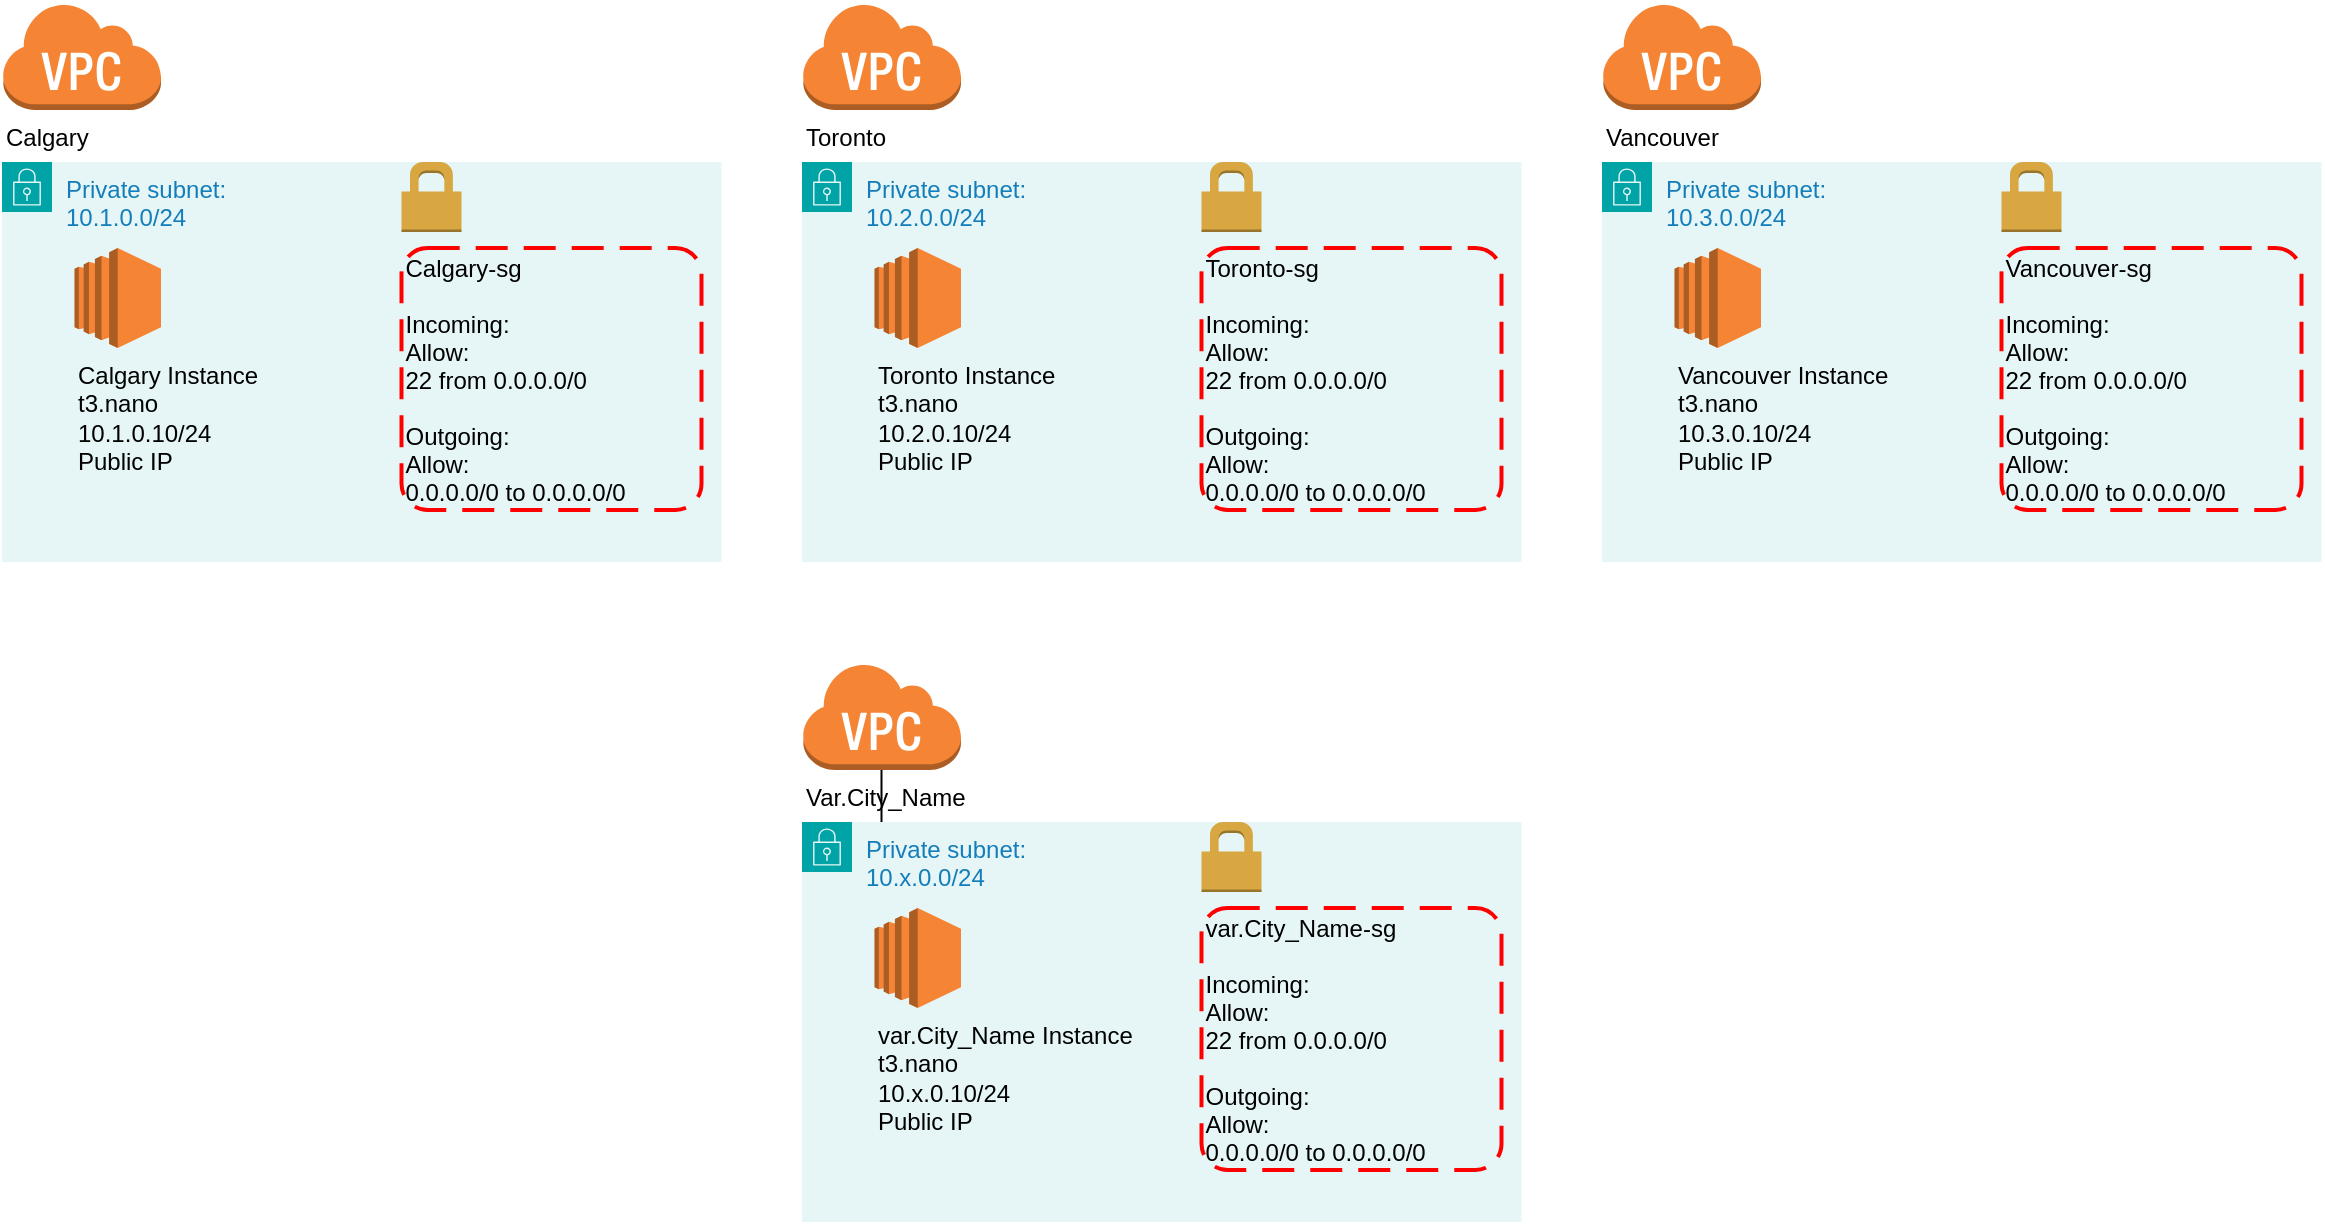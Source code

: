 <mxfile version="25.0.3">
  <diagram id="Ht1M8jgEwFfnCIfOTk4-" name="Page-1">
    <mxGraphModel dx="1509" dy="777" grid="1" gridSize="10" guides="1" tooltips="1" connect="1" arrows="1" fold="1" page="1" pageScale="1" pageWidth="1169" pageHeight="827" math="0" shadow="0">
      <root>
        <mxCell id="0" />
        <mxCell id="1" parent="0" />
        <mxCell id="nB9d0wqcZvRnWRLaF0_K-1" value="Calgary" style="outlineConnect=0;dashed=0;verticalLabelPosition=bottom;verticalAlign=top;align=left;html=1;shape=mxgraph.aws3.virtual_private_cloud;fillColor=#F58534;gradientColor=none;" vertex="1" parent="1">
          <mxGeometry x="40" y="40" width="79.5" height="54" as="geometry" />
        </mxCell>
        <mxCell id="nB9d0wqcZvRnWRLaF0_K-5" value="Private subnet:&lt;br&gt;10.1.0.0/24" style="points=[[0,0],[0.25,0],[0.5,0],[0.75,0],[1,0],[1,0.25],[1,0.5],[1,0.75],[1,1],[0.75,1],[0.5,1],[0.25,1],[0,1],[0,0.75],[0,0.5],[0,0.25]];outlineConnect=0;gradientColor=none;html=1;whiteSpace=wrap;fontSize=12;fontStyle=0;container=1;pointerEvents=0;collapsible=0;recursiveResize=0;shape=mxgraph.aws4.group;grIcon=mxgraph.aws4.group_security_group;grStroke=0;strokeColor=#00A4A6;fillColor=#E6F6F7;verticalAlign=top;align=left;spacingLeft=30;fontColor=#147EBA;dashed=0;" vertex="1" parent="1">
          <mxGeometry x="40" y="120" width="359.75" height="200" as="geometry" />
        </mxCell>
        <mxCell id="nB9d0wqcZvRnWRLaF0_K-9" value="Calgary Instance&lt;br&gt;t3.nano&lt;br&gt;10.1.0.10/24&lt;div&gt;Public IP&lt;/div&gt;" style="outlineConnect=0;dashed=0;verticalLabelPosition=bottom;verticalAlign=top;align=left;html=1;shape=mxgraph.aws3.ec2;fillColor=#F58534;gradientColor=none;" vertex="1" parent="nB9d0wqcZvRnWRLaF0_K-5">
          <mxGeometry x="36.25" y="43" width="43.25" height="50" as="geometry" />
        </mxCell>
        <mxCell id="nB9d0wqcZvRnWRLaF0_K-8" value="Calgary-sg&#xa;&#xa;Incoming:&#xa;Allow: &#xa;22 from 0.0.0.0/0&#xa;&#xa;Outgoing:&#xa;Allow:&#xa;0.0.0.0/0 to 0.0.0.0/0" style="rounded=1;arcSize=10;dashed=1;strokeColor=#ff0000;fillColor=none;gradientColor=none;dashPattern=8 4;strokeWidth=2;align=left;" vertex="1" parent="nB9d0wqcZvRnWRLaF0_K-5">
          <mxGeometry x="199.75" y="43" width="150" height="131" as="geometry" />
        </mxCell>
        <mxCell id="nB9d0wqcZvRnWRLaF0_K-3" value="" style="dashed=0;html=1;shape=mxgraph.aws3.permissions;fillColor=#D9A741;gradientColor=none;dashed=0;align=left;" vertex="1" parent="nB9d0wqcZvRnWRLaF0_K-5">
          <mxGeometry x="199.75" width="30" height="35" as="geometry" />
        </mxCell>
        <mxCell id="nB9d0wqcZvRnWRLaF0_K-26" value="Toronto" style="outlineConnect=0;dashed=0;verticalLabelPosition=bottom;verticalAlign=top;align=left;html=1;shape=mxgraph.aws3.virtual_private_cloud;fillColor=#F58534;gradientColor=none;" vertex="1" parent="1">
          <mxGeometry x="440" y="40" width="79.5" height="54" as="geometry" />
        </mxCell>
        <mxCell id="nB9d0wqcZvRnWRLaF0_K-27" value="Private subnet:&lt;br&gt;10.2.0.0/24" style="points=[[0,0],[0.25,0],[0.5,0],[0.75,0],[1,0],[1,0.25],[1,0.5],[1,0.75],[1,1],[0.75,1],[0.5,1],[0.25,1],[0,1],[0,0.75],[0,0.5],[0,0.25]];outlineConnect=0;gradientColor=none;html=1;whiteSpace=wrap;fontSize=12;fontStyle=0;container=1;pointerEvents=0;collapsible=0;recursiveResize=0;shape=mxgraph.aws4.group;grIcon=mxgraph.aws4.group_security_group;grStroke=0;strokeColor=#00A4A6;fillColor=#E6F6F7;verticalAlign=top;align=left;spacingLeft=30;fontColor=#147EBA;dashed=0;" vertex="1" parent="1">
          <mxGeometry x="440" y="120" width="359.75" height="200" as="geometry" />
        </mxCell>
        <mxCell id="nB9d0wqcZvRnWRLaF0_K-28" value="Toronto Instance&lt;br&gt;t3.nano&lt;br&gt;10.2.0.10/24&lt;div&gt;Public IP&lt;/div&gt;" style="outlineConnect=0;dashed=0;verticalLabelPosition=bottom;verticalAlign=top;align=left;html=1;shape=mxgraph.aws3.ec2;fillColor=#F58534;gradientColor=none;" vertex="1" parent="nB9d0wqcZvRnWRLaF0_K-27">
          <mxGeometry x="36.25" y="43" width="43.25" height="50" as="geometry" />
        </mxCell>
        <mxCell id="nB9d0wqcZvRnWRLaF0_K-29" value="Toronto-sg&#xa;&#xa;Incoming:&#xa;Allow: &#xa;22 from 0.0.0.0/0&#xa;&#xa;Outgoing:&#xa;Allow:&#xa;0.0.0.0/0 to 0.0.0.0/0" style="rounded=1;arcSize=10;dashed=1;strokeColor=#ff0000;fillColor=none;gradientColor=none;dashPattern=8 4;strokeWidth=2;align=left;" vertex="1" parent="nB9d0wqcZvRnWRLaF0_K-27">
          <mxGeometry x="199.75" y="43" width="150" height="131" as="geometry" />
        </mxCell>
        <mxCell id="nB9d0wqcZvRnWRLaF0_K-30" value="" style="dashed=0;html=1;shape=mxgraph.aws3.permissions;fillColor=#D9A741;gradientColor=none;dashed=0;align=left;" vertex="1" parent="nB9d0wqcZvRnWRLaF0_K-27">
          <mxGeometry x="199.75" width="30" height="35" as="geometry" />
        </mxCell>
        <mxCell id="nB9d0wqcZvRnWRLaF0_K-31" value="Vancouver" style="outlineConnect=0;dashed=0;verticalLabelPosition=bottom;verticalAlign=top;align=left;html=1;shape=mxgraph.aws3.virtual_private_cloud;fillColor=#F58534;gradientColor=none;" vertex="1" parent="1">
          <mxGeometry x="840" y="40" width="79.5" height="54" as="geometry" />
        </mxCell>
        <mxCell id="nB9d0wqcZvRnWRLaF0_K-32" value="Private subnet:&lt;br&gt;10.3.0.0/24" style="points=[[0,0],[0.25,0],[0.5,0],[0.75,0],[1,0],[1,0.25],[1,0.5],[1,0.75],[1,1],[0.75,1],[0.5,1],[0.25,1],[0,1],[0,0.75],[0,0.5],[0,0.25]];outlineConnect=0;gradientColor=none;html=1;whiteSpace=wrap;fontSize=12;fontStyle=0;container=1;pointerEvents=0;collapsible=0;recursiveResize=0;shape=mxgraph.aws4.group;grIcon=mxgraph.aws4.group_security_group;grStroke=0;strokeColor=#00A4A6;fillColor=#E6F6F7;verticalAlign=top;align=left;spacingLeft=30;fontColor=#147EBA;dashed=0;" vertex="1" parent="1">
          <mxGeometry x="840" y="120" width="359.75" height="200" as="geometry" />
        </mxCell>
        <mxCell id="nB9d0wqcZvRnWRLaF0_K-33" value="Vancouver Instance&lt;br&gt;t3.nano&lt;br&gt;10.3.0.10/24&lt;div&gt;Public IP&lt;/div&gt;" style="outlineConnect=0;dashed=0;verticalLabelPosition=bottom;verticalAlign=top;align=left;html=1;shape=mxgraph.aws3.ec2;fillColor=#F58534;gradientColor=none;" vertex="1" parent="nB9d0wqcZvRnWRLaF0_K-32">
          <mxGeometry x="36.25" y="43" width="43.25" height="50" as="geometry" />
        </mxCell>
        <mxCell id="nB9d0wqcZvRnWRLaF0_K-34" value="Vancouver-sg&#xa;&#xa;Incoming:&#xa;Allow: &#xa;22 from 0.0.0.0/0&#xa;&#xa;Outgoing:&#xa;Allow:&#xa;0.0.0.0/0 to 0.0.0.0/0" style="rounded=1;arcSize=10;dashed=1;strokeColor=#ff0000;fillColor=none;gradientColor=none;dashPattern=8 4;strokeWidth=2;align=left;" vertex="1" parent="nB9d0wqcZvRnWRLaF0_K-32">
          <mxGeometry x="199.75" y="43" width="150" height="131" as="geometry" />
        </mxCell>
        <mxCell id="nB9d0wqcZvRnWRLaF0_K-35" value="" style="dashed=0;html=1;shape=mxgraph.aws3.permissions;fillColor=#D9A741;gradientColor=none;dashed=0;align=left;" vertex="1" parent="nB9d0wqcZvRnWRLaF0_K-32">
          <mxGeometry x="199.75" width="30" height="35" as="geometry" />
        </mxCell>
        <mxCell id="nB9d0wqcZvRnWRLaF0_K-46" value="" style="edgeStyle=orthogonalEdgeStyle;rounded=0;orthogonalLoop=1;jettySize=auto;html=1;align=left;" edge="1" parent="1" source="nB9d0wqcZvRnWRLaF0_K-41" target="nB9d0wqcZvRnWRLaF0_K-43">
          <mxGeometry relative="1" as="geometry" />
        </mxCell>
        <mxCell id="nB9d0wqcZvRnWRLaF0_K-41" value="Var.City_Name" style="outlineConnect=0;dashed=0;verticalLabelPosition=bottom;verticalAlign=top;align=left;html=1;shape=mxgraph.aws3.virtual_private_cloud;fillColor=#F58534;gradientColor=none;" vertex="1" parent="1">
          <mxGeometry x="440" y="370" width="79.5" height="54" as="geometry" />
        </mxCell>
        <mxCell id="nB9d0wqcZvRnWRLaF0_K-42" value="Private subnet:&lt;br&gt;10.x.0.0/24" style="points=[[0,0],[0.25,0],[0.5,0],[0.75,0],[1,0],[1,0.25],[1,0.5],[1,0.75],[1,1],[0.75,1],[0.5,1],[0.25,1],[0,1],[0,0.75],[0,0.5],[0,0.25]];outlineConnect=0;gradientColor=none;html=1;whiteSpace=wrap;fontSize=12;fontStyle=0;container=1;pointerEvents=0;collapsible=0;recursiveResize=0;shape=mxgraph.aws4.group;grIcon=mxgraph.aws4.group_security_group;grStroke=0;strokeColor=#00A4A6;fillColor=#E6F6F7;verticalAlign=top;align=left;spacingLeft=30;fontColor=#147EBA;dashed=0;" vertex="1" parent="1">
          <mxGeometry x="440" y="450" width="359.75" height="200" as="geometry" />
        </mxCell>
        <mxCell id="nB9d0wqcZvRnWRLaF0_K-43" value="var.City_Name Instance&lt;br&gt;t3.nano&lt;br&gt;10.x.0.10/24&lt;div&gt;Public IP&lt;/div&gt;" style="outlineConnect=0;dashed=0;verticalLabelPosition=bottom;verticalAlign=top;align=left;html=1;shape=mxgraph.aws3.ec2;fillColor=#F58534;gradientColor=none;" vertex="1" parent="nB9d0wqcZvRnWRLaF0_K-42">
          <mxGeometry x="36.25" y="43" width="43.25" height="50" as="geometry" />
        </mxCell>
        <mxCell id="nB9d0wqcZvRnWRLaF0_K-44" value="var.City_Name-sg&#xa;&#xa;Incoming:&#xa;Allow: &#xa;22 from 0.0.0.0/0&#xa;&#xa;Outgoing:&#xa;Allow:&#xa;0.0.0.0/0 to 0.0.0.0/0" style="rounded=1;arcSize=10;dashed=1;strokeColor=#ff0000;fillColor=none;gradientColor=none;dashPattern=8 4;strokeWidth=2;align=left;" vertex="1" parent="nB9d0wqcZvRnWRLaF0_K-42">
          <mxGeometry x="199.75" y="43" width="150" height="131" as="geometry" />
        </mxCell>
        <mxCell id="nB9d0wqcZvRnWRLaF0_K-45" value="" style="dashed=0;html=1;shape=mxgraph.aws3.permissions;fillColor=#D9A741;gradientColor=none;dashed=0;align=left;" vertex="1" parent="nB9d0wqcZvRnWRLaF0_K-42">
          <mxGeometry x="199.75" width="30" height="35" as="geometry" />
        </mxCell>
      </root>
    </mxGraphModel>
  </diagram>
</mxfile>

